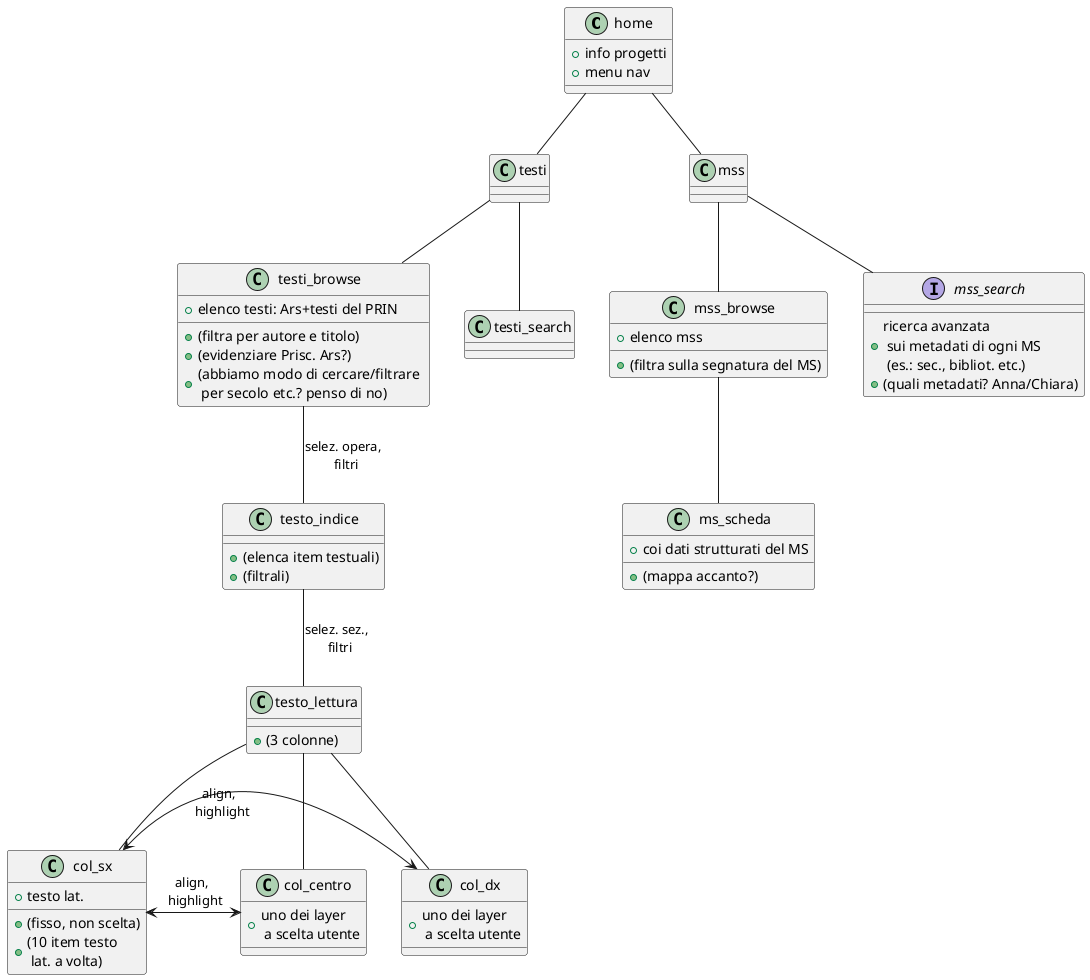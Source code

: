 @startuml


''''''''
' HOME '
''''''''

class home {
    + info progetti
    + menu nav
}

home -- testi

home -- mss



''''''''''''''''
' TESTI_BROWSE '
''''''''''''''''

testi -- testi_browse

class testi_browse {
     + elenco testi: Ars+testi del PRIN
     + (filtra per autore e titolo)
     + (evidenziare Prisc. Ars?)
     + (abbiamo modo di cercare/filtrare \n per secolo etc.? penso di no)
}


testi_browse -- testo_indice: selez. opera, \n filtri
class testo_indice {
     + (elenca item testuali)
     + (filtrali)
}

testo_indice -- testo_lettura : selez. sez., \n filtri



'''''''''''''''''
' TESTO_LETTURA '
'''''''''''''''''

class testo_lettura {
    + (3 colonne)
}

testo_lettura -- col_sx
testo_lettura -- col_centro
testo_lettura -- col_dx

class col_centro {
    + uno dei layer \n a scelta utente
}

class col_sx {
    + testo lat.
    + (fisso, non scelta)
    + (10 item testo \n lat. a volta)
}

class col_dx {
    + uno dei layer \n a scelta utente
}

col_sx <-> col_centro : align, \n highlight
col_sx <->  col_dx : align, \n highlight



''''''''''''''''
' TESTI_SEARCH '
''''''''''''''''

testi -- testi_search


'''''''
' MSS '
'''''''

mss -- mss_browse
class mss_browse {
    + elenco mss
    + (filtra sulla segnatura del MS)
}

mss_browse -- ms_scheda
class ms_scheda {
    + coi dati strutturati del MS
    + (mappa accanto?)
}

mss -- mss_search
interface mss_search {
    + ricerca avanzata \n sui metadati di ogni MS \n (es.: sec., bibliot. etc.)
    + (quali metadati? Anna/Chiara)
}
    

@enduml

